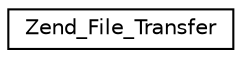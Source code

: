 digraph G
{
  edge [fontname="Helvetica",fontsize="10",labelfontname="Helvetica",labelfontsize="10"];
  node [fontname="Helvetica",fontsize="10",shape=record];
  rankdir="LR";
  Node1 [label="Zend_File_Transfer",height=0.2,width=0.4,color="black", fillcolor="white", style="filled",URL="$class_zend___file___transfer.html"];
}
